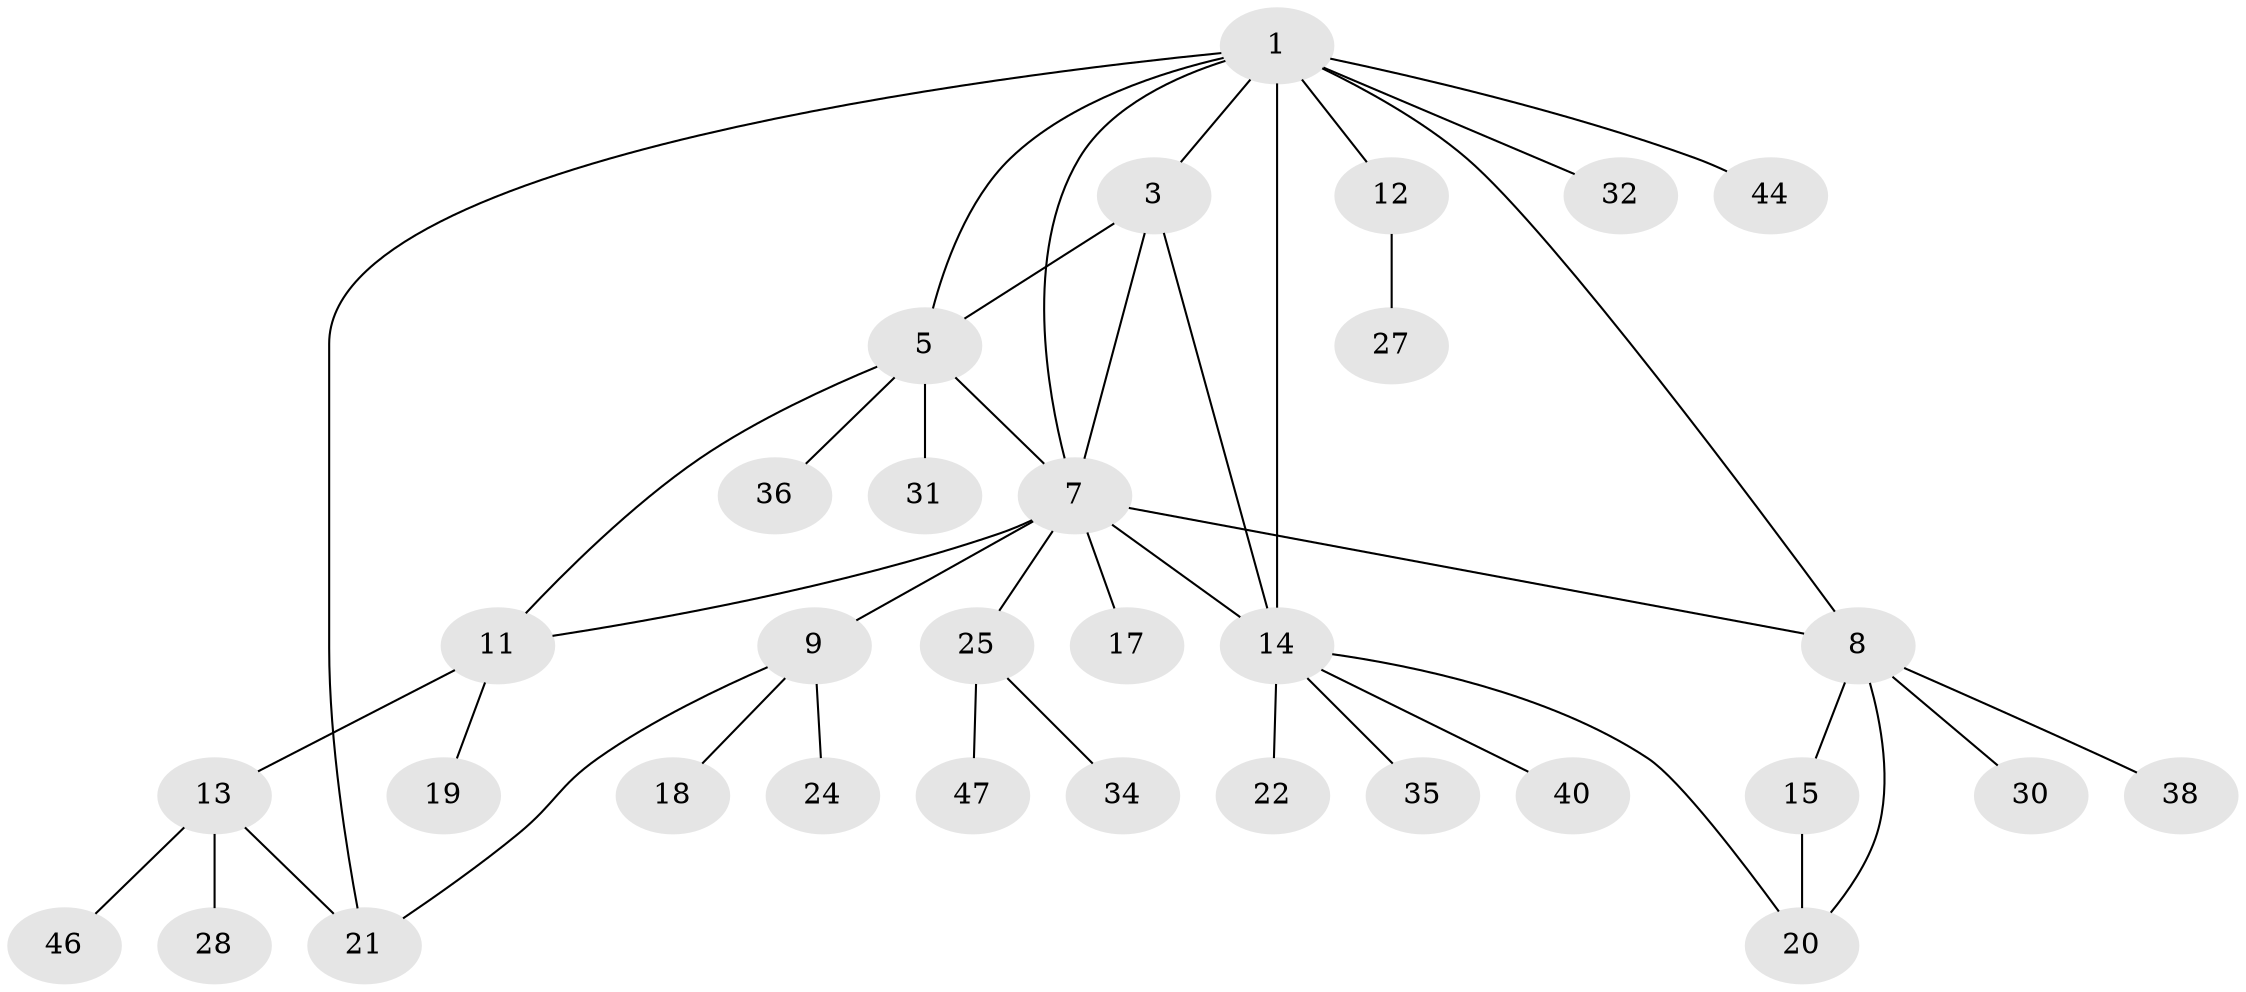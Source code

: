 // Generated by graph-tools (version 1.1) at 2025/52/02/27/25 19:52:16]
// undirected, 32 vertices, 42 edges
graph export_dot {
graph [start="1"]
  node [color=gray90,style=filled];
  1 [super="+2"];
  3 [super="+4"];
  5 [super="+6"];
  7 [super="+10"];
  8 [super="+42"];
  9 [super="+39"];
  11 [super="+26"];
  12 [super="+23"];
  13 [super="+16"];
  14 [super="+37"];
  15;
  17 [super="+43"];
  18 [super="+33"];
  19;
  20 [super="+29"];
  21;
  22;
  24;
  25 [super="+41"];
  27;
  28;
  30;
  31;
  32 [super="+45"];
  34;
  35;
  36;
  38;
  40;
  44;
  46;
  47;
  1 -- 8;
  1 -- 21;
  1 -- 32;
  1 -- 44;
  1 -- 3;
  1 -- 5;
  1 -- 7;
  1 -- 12;
  1 -- 14;
  3 -- 7 [weight=2];
  3 -- 5;
  3 -- 14;
  5 -- 7 [weight=2];
  5 -- 31;
  5 -- 36;
  5 -- 11;
  7 -- 8;
  7 -- 17;
  7 -- 25;
  7 -- 9;
  7 -- 14;
  7 -- 11;
  8 -- 15;
  8 -- 20;
  8 -- 30;
  8 -- 38;
  9 -- 18;
  9 -- 24;
  9 -- 21;
  11 -- 13;
  11 -- 19;
  12 -- 27;
  13 -- 21;
  13 -- 28;
  13 -- 46;
  14 -- 20;
  14 -- 22;
  14 -- 35;
  14 -- 40;
  15 -- 20;
  25 -- 34;
  25 -- 47;
}
